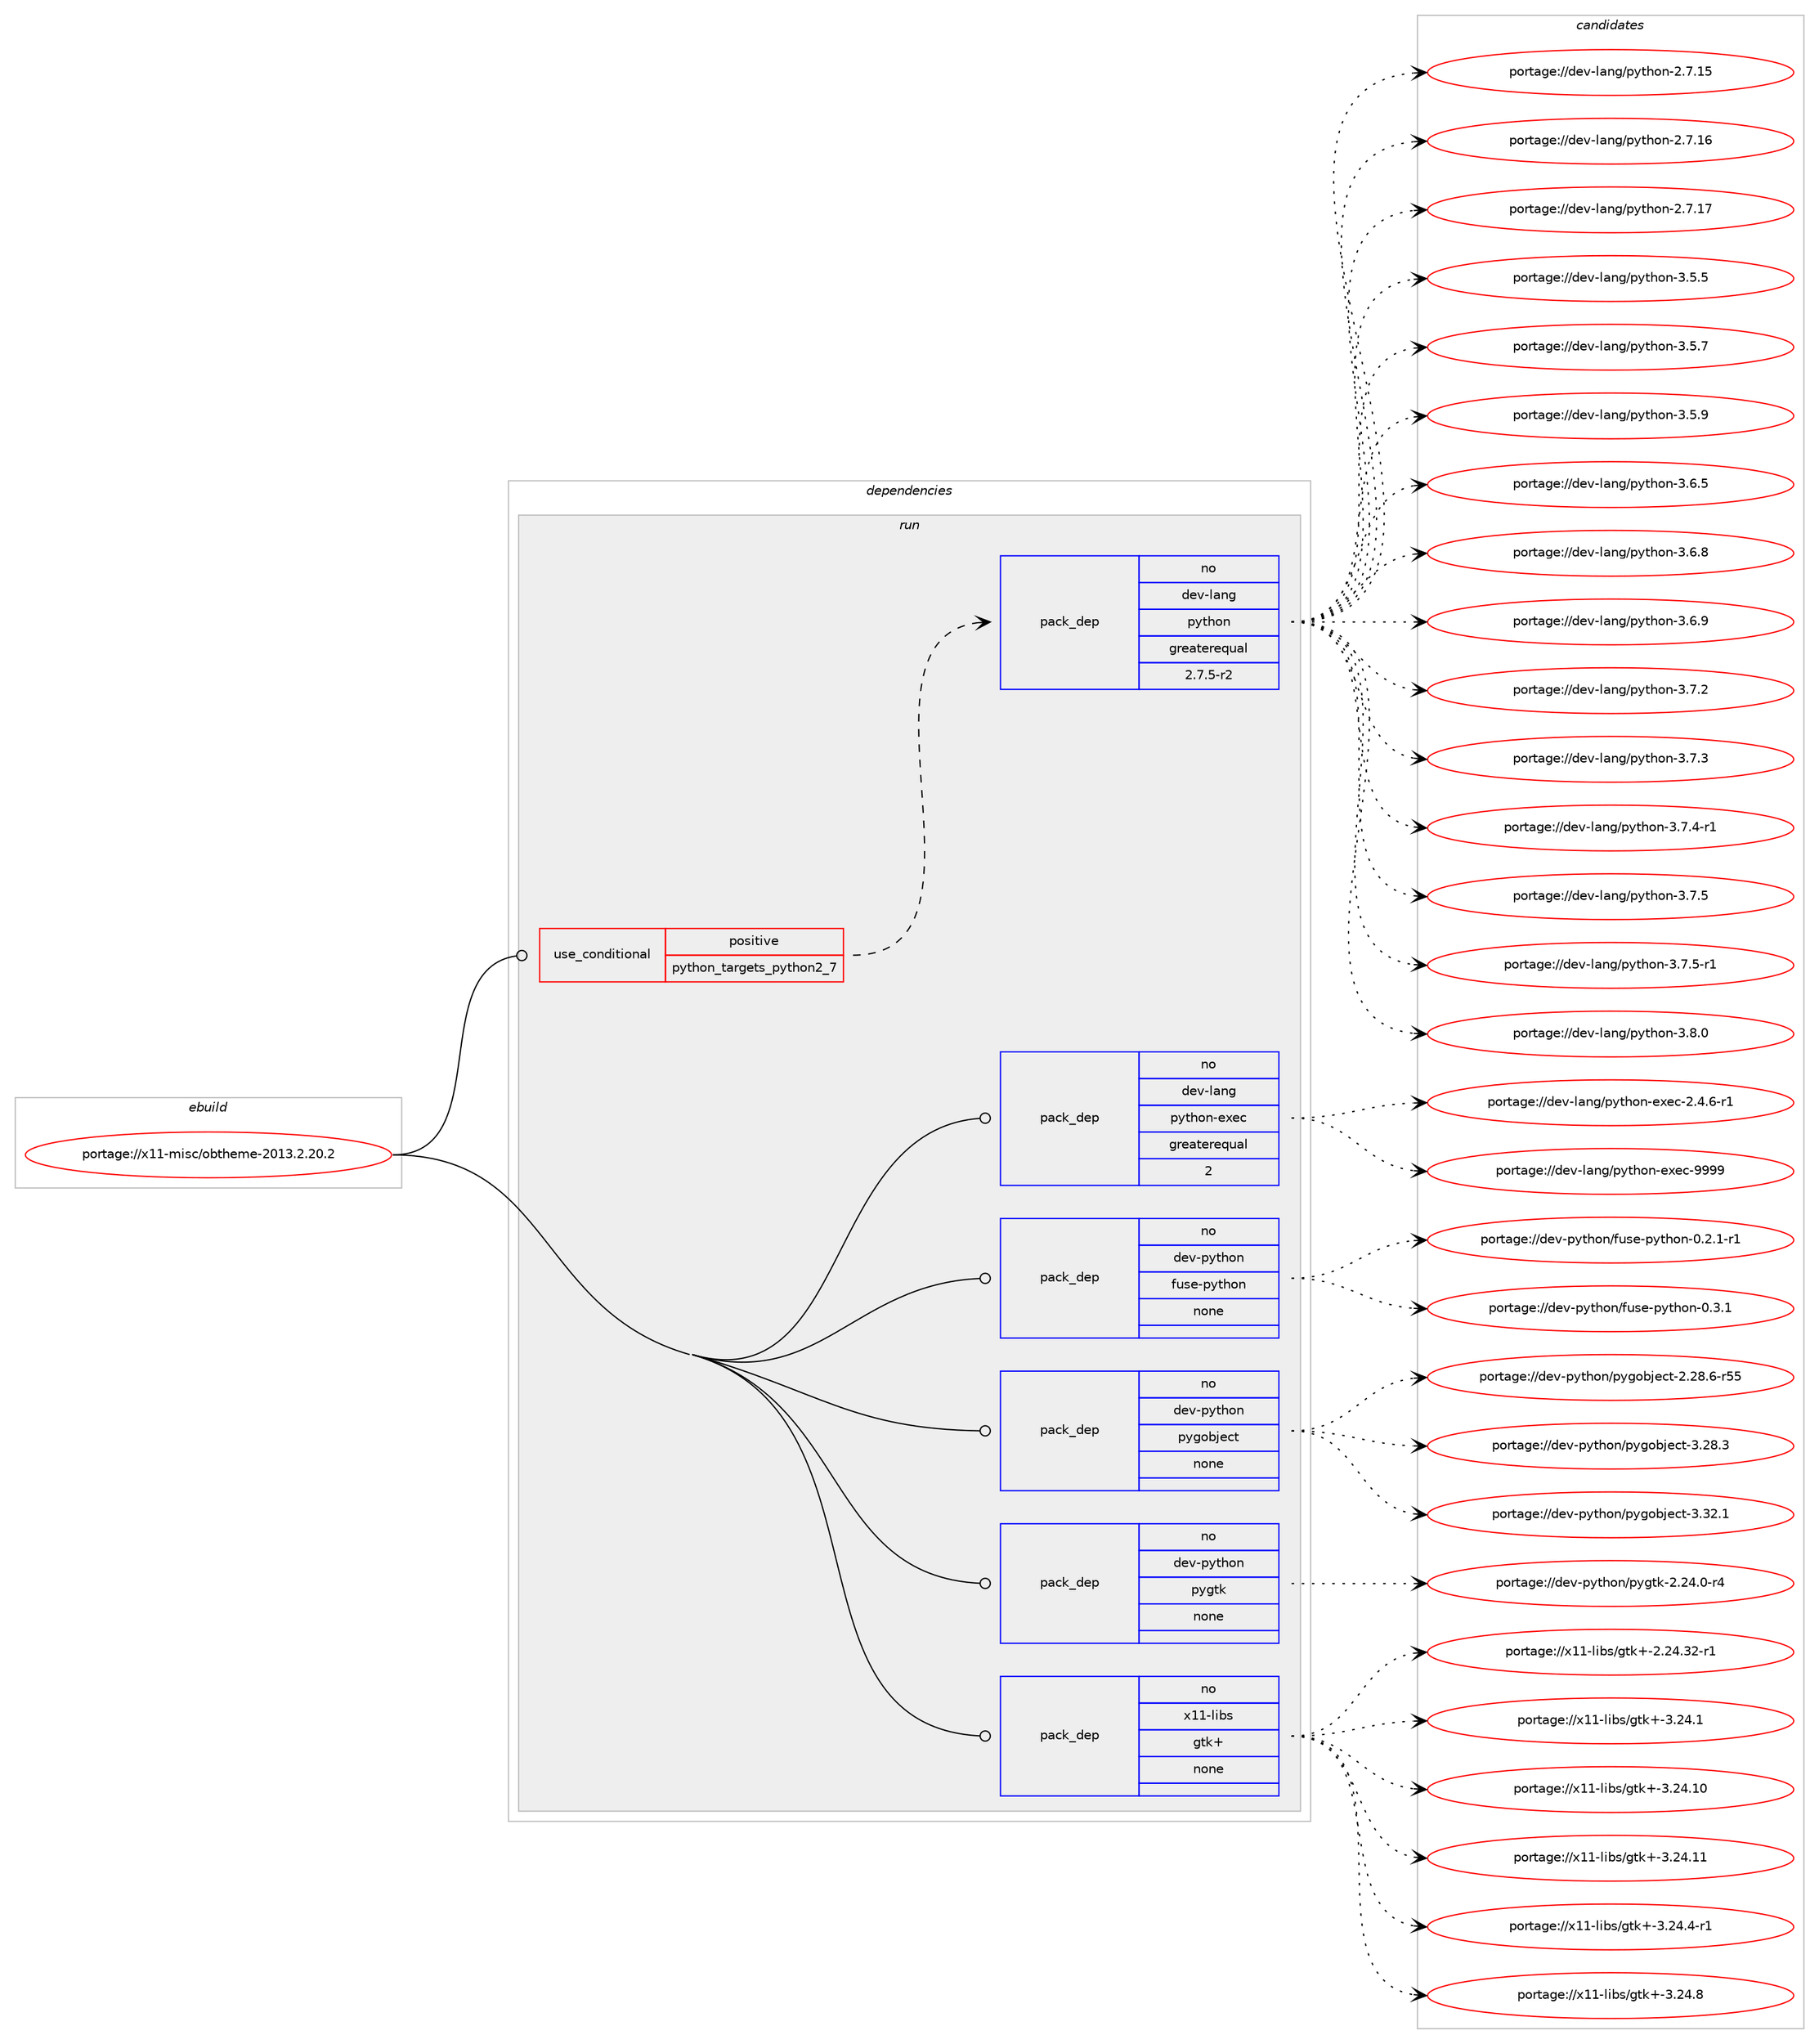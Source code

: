 digraph prolog {

# *************
# Graph options
# *************

newrank=true;
concentrate=true;
compound=true;
graph [rankdir=LR,fontname=Helvetica,fontsize=10,ranksep=1.5];#, ranksep=2.5, nodesep=0.2];
edge  [arrowhead=vee];
node  [fontname=Helvetica,fontsize=10];

# **********
# The ebuild
# **********

subgraph cluster_leftcol {
color=gray;
rank=same;
label=<<i>ebuild</i>>;
id [label="portage://x11-misc/obtheme-2013.2.20.2", color=red, width=4, href="../x11-misc/obtheme-2013.2.20.2.svg"];
}

# ****************
# The dependencies
# ****************

subgraph cluster_midcol {
color=gray;
label=<<i>dependencies</i>>;
subgraph cluster_compile {
fillcolor="#eeeeee";
style=filled;
label=<<i>compile</i>>;
}
subgraph cluster_compileandrun {
fillcolor="#eeeeee";
style=filled;
label=<<i>compile and run</i>>;
}
subgraph cluster_run {
fillcolor="#eeeeee";
style=filled;
label=<<i>run</i>>;
subgraph cond108437 {
dependency453348 [label=<<TABLE BORDER="0" CELLBORDER="1" CELLSPACING="0" CELLPADDING="4"><TR><TD ROWSPAN="3" CELLPADDING="10">use_conditional</TD></TR><TR><TD>positive</TD></TR><TR><TD>python_targets_python2_7</TD></TR></TABLE>>, shape=none, color=red];
subgraph pack336739 {
dependency453349 [label=<<TABLE BORDER="0" CELLBORDER="1" CELLSPACING="0" CELLPADDING="4" WIDTH="220"><TR><TD ROWSPAN="6" CELLPADDING="30">pack_dep</TD></TR><TR><TD WIDTH="110">no</TD></TR><TR><TD>dev-lang</TD></TR><TR><TD>python</TD></TR><TR><TD>greaterequal</TD></TR><TR><TD>2.7.5-r2</TD></TR></TABLE>>, shape=none, color=blue];
}
dependency453348:e -> dependency453349:w [weight=20,style="dashed",arrowhead="vee"];
}
id:e -> dependency453348:w [weight=20,style="solid",arrowhead="odot"];
subgraph pack336740 {
dependency453350 [label=<<TABLE BORDER="0" CELLBORDER="1" CELLSPACING="0" CELLPADDING="4" WIDTH="220"><TR><TD ROWSPAN="6" CELLPADDING="30">pack_dep</TD></TR><TR><TD WIDTH="110">no</TD></TR><TR><TD>dev-lang</TD></TR><TR><TD>python-exec</TD></TR><TR><TD>greaterequal</TD></TR><TR><TD>2</TD></TR></TABLE>>, shape=none, color=blue];
}
id:e -> dependency453350:w [weight=20,style="solid",arrowhead="odot"];
subgraph pack336741 {
dependency453351 [label=<<TABLE BORDER="0" CELLBORDER="1" CELLSPACING="0" CELLPADDING="4" WIDTH="220"><TR><TD ROWSPAN="6" CELLPADDING="30">pack_dep</TD></TR><TR><TD WIDTH="110">no</TD></TR><TR><TD>dev-python</TD></TR><TR><TD>fuse-python</TD></TR><TR><TD>none</TD></TR><TR><TD></TD></TR></TABLE>>, shape=none, color=blue];
}
id:e -> dependency453351:w [weight=20,style="solid",arrowhead="odot"];
subgraph pack336742 {
dependency453352 [label=<<TABLE BORDER="0" CELLBORDER="1" CELLSPACING="0" CELLPADDING="4" WIDTH="220"><TR><TD ROWSPAN="6" CELLPADDING="30">pack_dep</TD></TR><TR><TD WIDTH="110">no</TD></TR><TR><TD>dev-python</TD></TR><TR><TD>pygobject</TD></TR><TR><TD>none</TD></TR><TR><TD></TD></TR></TABLE>>, shape=none, color=blue];
}
id:e -> dependency453352:w [weight=20,style="solid",arrowhead="odot"];
subgraph pack336743 {
dependency453353 [label=<<TABLE BORDER="0" CELLBORDER="1" CELLSPACING="0" CELLPADDING="4" WIDTH="220"><TR><TD ROWSPAN="6" CELLPADDING="30">pack_dep</TD></TR><TR><TD WIDTH="110">no</TD></TR><TR><TD>dev-python</TD></TR><TR><TD>pygtk</TD></TR><TR><TD>none</TD></TR><TR><TD></TD></TR></TABLE>>, shape=none, color=blue];
}
id:e -> dependency453353:w [weight=20,style="solid",arrowhead="odot"];
subgraph pack336744 {
dependency453354 [label=<<TABLE BORDER="0" CELLBORDER="1" CELLSPACING="0" CELLPADDING="4" WIDTH="220"><TR><TD ROWSPAN="6" CELLPADDING="30">pack_dep</TD></TR><TR><TD WIDTH="110">no</TD></TR><TR><TD>x11-libs</TD></TR><TR><TD>gtk+</TD></TR><TR><TD>none</TD></TR><TR><TD></TD></TR></TABLE>>, shape=none, color=blue];
}
id:e -> dependency453354:w [weight=20,style="solid",arrowhead="odot"];
}
}

# **************
# The candidates
# **************

subgraph cluster_choices {
rank=same;
color=gray;
label=<<i>candidates</i>>;

subgraph choice336739 {
color=black;
nodesep=1;
choiceportage10010111845108971101034711212111610411111045504655464953 [label="portage://dev-lang/python-2.7.15", color=red, width=4,href="../dev-lang/python-2.7.15.svg"];
choiceportage10010111845108971101034711212111610411111045504655464954 [label="portage://dev-lang/python-2.7.16", color=red, width=4,href="../dev-lang/python-2.7.16.svg"];
choiceportage10010111845108971101034711212111610411111045504655464955 [label="portage://dev-lang/python-2.7.17", color=red, width=4,href="../dev-lang/python-2.7.17.svg"];
choiceportage100101118451089711010347112121116104111110455146534653 [label="portage://dev-lang/python-3.5.5", color=red, width=4,href="../dev-lang/python-3.5.5.svg"];
choiceportage100101118451089711010347112121116104111110455146534655 [label="portage://dev-lang/python-3.5.7", color=red, width=4,href="../dev-lang/python-3.5.7.svg"];
choiceportage100101118451089711010347112121116104111110455146534657 [label="portage://dev-lang/python-3.5.9", color=red, width=4,href="../dev-lang/python-3.5.9.svg"];
choiceportage100101118451089711010347112121116104111110455146544653 [label="portage://dev-lang/python-3.6.5", color=red, width=4,href="../dev-lang/python-3.6.5.svg"];
choiceportage100101118451089711010347112121116104111110455146544656 [label="portage://dev-lang/python-3.6.8", color=red, width=4,href="../dev-lang/python-3.6.8.svg"];
choiceportage100101118451089711010347112121116104111110455146544657 [label="portage://dev-lang/python-3.6.9", color=red, width=4,href="../dev-lang/python-3.6.9.svg"];
choiceportage100101118451089711010347112121116104111110455146554650 [label="portage://dev-lang/python-3.7.2", color=red, width=4,href="../dev-lang/python-3.7.2.svg"];
choiceportage100101118451089711010347112121116104111110455146554651 [label="portage://dev-lang/python-3.7.3", color=red, width=4,href="../dev-lang/python-3.7.3.svg"];
choiceportage1001011184510897110103471121211161041111104551465546524511449 [label="portage://dev-lang/python-3.7.4-r1", color=red, width=4,href="../dev-lang/python-3.7.4-r1.svg"];
choiceportage100101118451089711010347112121116104111110455146554653 [label="portage://dev-lang/python-3.7.5", color=red, width=4,href="../dev-lang/python-3.7.5.svg"];
choiceportage1001011184510897110103471121211161041111104551465546534511449 [label="portage://dev-lang/python-3.7.5-r1", color=red, width=4,href="../dev-lang/python-3.7.5-r1.svg"];
choiceportage100101118451089711010347112121116104111110455146564648 [label="portage://dev-lang/python-3.8.0", color=red, width=4,href="../dev-lang/python-3.8.0.svg"];
dependency453349:e -> choiceportage10010111845108971101034711212111610411111045504655464953:w [style=dotted,weight="100"];
dependency453349:e -> choiceportage10010111845108971101034711212111610411111045504655464954:w [style=dotted,weight="100"];
dependency453349:e -> choiceportage10010111845108971101034711212111610411111045504655464955:w [style=dotted,weight="100"];
dependency453349:e -> choiceportage100101118451089711010347112121116104111110455146534653:w [style=dotted,weight="100"];
dependency453349:e -> choiceportage100101118451089711010347112121116104111110455146534655:w [style=dotted,weight="100"];
dependency453349:e -> choiceportage100101118451089711010347112121116104111110455146534657:w [style=dotted,weight="100"];
dependency453349:e -> choiceportage100101118451089711010347112121116104111110455146544653:w [style=dotted,weight="100"];
dependency453349:e -> choiceportage100101118451089711010347112121116104111110455146544656:w [style=dotted,weight="100"];
dependency453349:e -> choiceportage100101118451089711010347112121116104111110455146544657:w [style=dotted,weight="100"];
dependency453349:e -> choiceportage100101118451089711010347112121116104111110455146554650:w [style=dotted,weight="100"];
dependency453349:e -> choiceportage100101118451089711010347112121116104111110455146554651:w [style=dotted,weight="100"];
dependency453349:e -> choiceportage1001011184510897110103471121211161041111104551465546524511449:w [style=dotted,weight="100"];
dependency453349:e -> choiceportage100101118451089711010347112121116104111110455146554653:w [style=dotted,weight="100"];
dependency453349:e -> choiceportage1001011184510897110103471121211161041111104551465546534511449:w [style=dotted,weight="100"];
dependency453349:e -> choiceportage100101118451089711010347112121116104111110455146564648:w [style=dotted,weight="100"];
}
subgraph choice336740 {
color=black;
nodesep=1;
choiceportage10010111845108971101034711212111610411111045101120101994550465246544511449 [label="portage://dev-lang/python-exec-2.4.6-r1", color=red, width=4,href="../dev-lang/python-exec-2.4.6-r1.svg"];
choiceportage10010111845108971101034711212111610411111045101120101994557575757 [label="portage://dev-lang/python-exec-9999", color=red, width=4,href="../dev-lang/python-exec-9999.svg"];
dependency453350:e -> choiceportage10010111845108971101034711212111610411111045101120101994550465246544511449:w [style=dotted,weight="100"];
dependency453350:e -> choiceportage10010111845108971101034711212111610411111045101120101994557575757:w [style=dotted,weight="100"];
}
subgraph choice336741 {
color=black;
nodesep=1;
choiceportage1001011184511212111610411111047102117115101451121211161041111104548465046494511449 [label="portage://dev-python/fuse-python-0.2.1-r1", color=red, width=4,href="../dev-python/fuse-python-0.2.1-r1.svg"];
choiceportage100101118451121211161041111104710211711510145112121116104111110454846514649 [label="portage://dev-python/fuse-python-0.3.1", color=red, width=4,href="../dev-python/fuse-python-0.3.1.svg"];
dependency453351:e -> choiceportage1001011184511212111610411111047102117115101451121211161041111104548465046494511449:w [style=dotted,weight="100"];
dependency453351:e -> choiceportage100101118451121211161041111104710211711510145112121116104111110454846514649:w [style=dotted,weight="100"];
}
subgraph choice336742 {
color=black;
nodesep=1;
choiceportage1001011184511212111610411111047112121103111981061019911645504650564654451145353 [label="portage://dev-python/pygobject-2.28.6-r55", color=red, width=4,href="../dev-python/pygobject-2.28.6-r55.svg"];
choiceportage1001011184511212111610411111047112121103111981061019911645514650564651 [label="portage://dev-python/pygobject-3.28.3", color=red, width=4,href="../dev-python/pygobject-3.28.3.svg"];
choiceportage1001011184511212111610411111047112121103111981061019911645514651504649 [label="portage://dev-python/pygobject-3.32.1", color=red, width=4,href="../dev-python/pygobject-3.32.1.svg"];
dependency453352:e -> choiceportage1001011184511212111610411111047112121103111981061019911645504650564654451145353:w [style=dotted,weight="100"];
dependency453352:e -> choiceportage1001011184511212111610411111047112121103111981061019911645514650564651:w [style=dotted,weight="100"];
dependency453352:e -> choiceportage1001011184511212111610411111047112121103111981061019911645514651504649:w [style=dotted,weight="100"];
}
subgraph choice336743 {
color=black;
nodesep=1;
choiceportage1001011184511212111610411111047112121103116107455046505246484511452 [label="portage://dev-python/pygtk-2.24.0-r4", color=red, width=4,href="../dev-python/pygtk-2.24.0-r4.svg"];
dependency453353:e -> choiceportage1001011184511212111610411111047112121103116107455046505246484511452:w [style=dotted,weight="100"];
}
subgraph choice336744 {
color=black;
nodesep=1;
choiceportage12049494510810598115471031161074345504650524651504511449 [label="portage://x11-libs/gtk+-2.24.32-r1", color=red, width=4,href="../x11-libs/gtk+-2.24.32-r1.svg"];
choiceportage12049494510810598115471031161074345514650524649 [label="portage://x11-libs/gtk+-3.24.1", color=red, width=4,href="../x11-libs/gtk+-3.24.1.svg"];
choiceportage1204949451081059811547103116107434551465052464948 [label="portage://x11-libs/gtk+-3.24.10", color=red, width=4,href="../x11-libs/gtk+-3.24.10.svg"];
choiceportage1204949451081059811547103116107434551465052464949 [label="portage://x11-libs/gtk+-3.24.11", color=red, width=4,href="../x11-libs/gtk+-3.24.11.svg"];
choiceportage120494945108105981154710311610743455146505246524511449 [label="portage://x11-libs/gtk+-3.24.4-r1", color=red, width=4,href="../x11-libs/gtk+-3.24.4-r1.svg"];
choiceportage12049494510810598115471031161074345514650524656 [label="portage://x11-libs/gtk+-3.24.8", color=red, width=4,href="../x11-libs/gtk+-3.24.8.svg"];
dependency453354:e -> choiceportage12049494510810598115471031161074345504650524651504511449:w [style=dotted,weight="100"];
dependency453354:e -> choiceportage12049494510810598115471031161074345514650524649:w [style=dotted,weight="100"];
dependency453354:e -> choiceportage1204949451081059811547103116107434551465052464948:w [style=dotted,weight="100"];
dependency453354:e -> choiceportage1204949451081059811547103116107434551465052464949:w [style=dotted,weight="100"];
dependency453354:e -> choiceportage120494945108105981154710311610743455146505246524511449:w [style=dotted,weight="100"];
dependency453354:e -> choiceportage12049494510810598115471031161074345514650524656:w [style=dotted,weight="100"];
}
}

}
